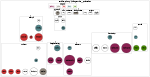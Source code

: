 digraph g {
    rankdir=TB;
    nodesep=0.5;
    edge [ constraint=false ];
	size=1;
	overlap=scale;
	start=2;
	edge [penwidth=0.8, arrowsize=0.6, color=black, forcelabels=false, constraint=true];
	node [shape=circle,
			fixedsize=false,
			color="black",
			fillcolor="white",
			style="filled, solid",
			fontsize=10,
			penwidth=2
		];

	# PYTORCH
    nodepytorch [label="Module", fillcolor=antiquewhite4]
	# UTILS
	nodeutils [label="utils",shape=rectangle]
	# UNITESTS
	nodeunittests [label="unittests",shape=rectangle]
	# 3rd PARTIES
	nodebrokenaxes [label="brokenaxes",shape=rectangle, fillcolor=antiquewhite4]
	# SCRIPTS
	nodescripttrainingdata [label="trainingdata",shape=rectangle]
	nodescriptlearner [label="learner",shape=rectangle]
	nodescriptsolver [label="solver",shape=rectangle]
	# LEGEND
	nodelegendfactories [label="factories",color=cadetblue4,shape=rectangle,fontcolor=cadetblue4]
	nodelegendexternal [label="3rd parties",color=antiquewhite4,shape=rectangle,fontcolor=antiquewhite4]
	nodelegendsearch [label="search",color=brown3,shape=rectangle,fontcolor=brown3]
	nodelegendpuzzles [label="puzzles",color=chartreuse4,shape=rectangle,fontcolor=chartreuse4]
	nodelegenddeeplearning [label="deeplearning",color=violetred4,shape=rectangle,fontcolor=violetred4]
	# PUZZLE
    nodepuzzle [label="Puzzle", fillcolor=cadetblue4]
    nodeslidingpuzzle [label="SlidingPuzzle"]
    noderubikscube [label="RubiksCube"]
    nodepuzzled [label="Puzzled"]
	# HEURISTICS
    nodeheuristic [label="Heuristic", fillcolor=cadetblue4]
    nodemanhattan [label="Manhattan\nManhattan++"]
    nodeperfectheuristic [label="PerfectHeuristic"]
    nodedlheuristic [label="DeepLearningHeuristic"]
    nodedqlheuristic [label="DeepQLearningHeuristic"]
	# SEARCH
	nodesearchstrategy [label="SearchStrategy", fillcolor=cadetblue4]
	nodenode [label="Node"]
	nodesbfs [label="BreadthFirstSearch"]
	nodesdfs [label="DepthFirstSearch"]
	nodeastar [label="AStar"]
	# DEEPLEARNING
    nodedeeplearning [label="DeepLearning", fillcolor=cadetblue4]
    nodefullyconnected [label="FullyConnected"]
    nodeconvolutional [label="Convolutional"]
	# LEARNERS
	nodelearner [label="Learner", fillcolor=cadetblue4]
	nodeperfectlearner [label="PerfectLearner"]
	nodedeepreinforcementlearner [label="DeepReinforcementLearner"]
	nodedeepqlearner [label="DeepQLearner"]
	nodedeeplearner [label="DeepLearner"]
	# SOLVERS
	nodesolver [label="Solver", fillcolor=cadetblue4]
	nodesolution [label="Solution"]
	nodebfssolver [label="BFSSolver"]
	nodedfssolver [label="DFSSolver"]
	nodestarsolver [label="AStarSolver"]
	nodemctssolver [label="MCTSSolver"]
	nodenaiveslidingsolver [label="NaiveSlidingSolver"]
	nodekociembasolver [label="KociembaSolver"]
	######################################################################################################
	# CLUSTERS
	subgraph clusterFB {
		rankdir=BT;
		fontsize=25;
		#label="Rubiks Cube & Sliding Puzzle -- MSc in Artificial Intelligence -- Royal Holloway, University of London\n"
		label="Rubiks Cube & Sliding Puzzle -- Code Base"
		# LEGEND
		subgraph clusterLegend {
			label = "Legend";
			color=black
			nodelegendpuzzles
			nodelegendfactories
			nodelegendexternal
			nodelegendsearch
			nodelegenddeeplearning
		}
		# SCRIPTS
		subgraph clusterScripts {
			label="scripts"
			nodescripttrainingdata
			nodescriptlearner
			nodescriptsolver
		}
		# 3rd PARTIES
		subgraph cluster3rdParties {
			label="thirdparties"
			nodebrokenaxes
		}
		# UTILS
		subgraph clusterUtils {
			label="utils"
			nodeutils
		}
		# UTILS
		subgraph clusterUnittests {
			label="unittests"
			nodeunittests
		}
		# PYTORCH
		subgraph clusterPytorch {
			label="pytorch"
			#bgcolor=grey
			color=black
			nodepytorch
		}
		# CORE
		subgraph clusterCore {
			label="core"
			bgcolor=white
			# CORE
			nodecorefactory [label="Factory", fillcolor=cadetblue4]
			nodecoreloggable [label="Loggable"]
			nodecoreparsable [label="Parsable"]
			{
				nodecoreloggable
				nodecoreparsable
				nodecorefactory
			}
			#nodecoreloggable -> nodecoreparsable [style=invis, constraint=true]
			nodecoreparsable -> nodecorefactory
		}
		# PUZZLE
		subgraph clusterPuzzle {
			label="puzzle"
			bgcolor=white
			nodepuzzle
			nodeslidingpuzzle [fillcolor=chartreuse4]
			noderubikscube [fillcolor=chartreuse4]
			nodepuzzled
			nodepuzzled -> nodepuzzle [style=dashed, arrowhead=none]
			nodepuzzle -> nodeslidingpuzzle
			nodepuzzle -> noderubikscube
		}
		nodecoreparsable -> nodepuzzled [constraint=true]#, style=invis ];
		nodecorefactory -> nodepuzzle [constraint=true]#, style=invis ];
		# HEURISTICS
		subgraph clusterHeuristic {
			label="heuristics"
			bgcolor=white
			nodeheuristic
			nodemanhattan
			nodeperfectheuristic
			nodedlheuristic [fillcolor=violetred4]
			nodedqlheuristic [fillcolor=violetred4]
			nodeheuristic -> nodemanhattan
			nodeheuristic -> nodeperfectheuristic
			nodeheuristic -> nodedlheuristic
			nodeheuristic -> nodedqlheuristic
		}
		nodecorefactory -> nodeheuristic
		nodepuzzled -> nodeheuristic
		# SEARCH
		subgraph clusterSearch {
			label="search"
			bgcolor=white
			nodenode
			{
				nodesearchstrategy
				nodesbfs [fillcolor=brown3]
				nodesdfs [fillcolor=brown3]
				nodeastar [fillcolor=brown3]
			}
			nodesearchstrategy -> nodesbfs
			nodesearchstrategy -> nodesdfs
			nodesearchstrategy -> nodeastar
		}
		nodenode -> nodesearchstrategy  [style=dashed, constraint=true, arrowhead=false]
		nodecoreloggable -> nodesearchstrategy
		nodecorefactory -> nodesearchstrategy
		# DEEP LEARNING
		subgraph clusterDeeplearning {
			label="deeplearning"
			nodedeeplearning
			nodefullyconnected [fillcolor=violetred4]
			nodeconvolutional [fillcolor=violetred4]
			nodedeeplearning -> nodefullyconnected
			nodedeeplearning -> nodeconvolutional
		}
		nodepytorch -> nodedeeplearning
		nodecorefactory -> nodedeeplearning
		nodecoreloggable -> nodedeeplearning
		nodepuzzled -> nodedeeplearning
		nodeastar -> nodeheuristic  [style=dashed, constraint=false, arrowhead=false]

		# LEARNERS
		subgraph clusterLearners {
			label="learners"
			nodelearner
			nodeperfectlearner
			nodedeeplearner [fillcolor=violetred4]
			nodedeepreinforcementlearner [fillcolor=violetred4]
			nodedeepqlearner [fillcolor=violetred4]
			nodelearner -> nodeperfectlearner
			nodelearner -> nodedeeplearner
			nodelearner -> nodedeepreinforcementlearner
			nodedeepreinforcementlearner -> nodedeepqlearner
		}
		nodepuzzled -> nodelearner
		nodecorefactory -> nodelearner
		nodecoreloggable -> nodelearner
		# SOLVERS
		subgraph clusterSolvers {
    		label="solvers"
			nodesolver
			nodesolution
			nodebfssolver [fillcolor=brown3]
			nodedfssolver [fillcolor=brown3]
			nodestarsolver [fillcolor=brown3]
			nodemctssolver
			nodekociembasolver [fillcolor=antiquewhite4]
			nodenaiveslidingsolver
			nodesolution -> nodesolver [style=dashed, arrowhead=none]
			nodesolver -> nodebfssolver
			nodesolver -> nodedfssolver
			nodesolver -> nodestarsolver
			nodesolver -> nodemctssolver
			nodesolver -> nodekociembasolver
			nodesolver -> nodenaiveslidingsolver
		}
		nodecorefactory -> nodesolver
		nodecoreloggable -> nodesolver
		nodepuzzled -> nodesolver


		nodesbfs -> nodebfssolver [style=dashed, arrowhead=none]
		nodesdfs -> nodedfssolver [style=dashed, arrowhead=none]
		nodeastar-> nodestarsolver [style=dashed, arrowhead=none]


		nodedeeplearning -> nodedeeplearner [style=dashed, arrowhead=none]
		nodedeeplearning -> nodedeepreinforcementlearner [style=dashed, arrowhead=none]


		nodelegendfactories -> nodeutils [constraint=true,color=red, style=invis ];
		nodelegendfactories -> nodeunittests [constraint=true,color=red, style=invis ];
		nodelegendfactories -> nodebrokenaxes [constraint=true,color=red, style=invis ];
		nodelegendfactories -> nodepytorch [constraint=true,color=red, style=invis ];
		nodelegendfactories -> nodescriptlearner [constraint=true,color=red, style=invis ];
		nodeutils -> nodecorefactory [constraint=true,color=red, style=invis ];
		nodeutils -> nodecoreloggable [constraint=true,color=red, style=invis ];
		nodeutils -> nodecoreparsable [constraint=true,color=red, style=invis ];
		nodelegendfactories -> nodeunittests [constraint=true,color=red, style=invis ];
		nodesbfs -> nodedeeplearning [constraint=true,color=red, style=invis ];
		nodesbfs -> nodelearner [constraint=true,color=red, style=invis ];
		nodesbfs -> nodesolver [constraint=true,color=red, style=invis ];
		nodelegendpuzzles -> nodepuzzled [constraint=true,color=red, style=invis ];
		nodelegendexternal -> nodepytorch [constraint=true,color=red, style=invis ];
		nodeslidingpuzzle -> nodesolver [constraint=true,color=red, style=invis ];
		nodeastar -> nodesolution [constraint=true,color=red, style=invis ];

		#nodecorefactory -> nodetoto [constraint=true,color=red]#, style=invis ];
		#nodelegendfactories -> nodedeeplearning [constraint=true,color=red]#, style=invis ];
	} # subgraph clusterFB
	######################################################################################################
}
